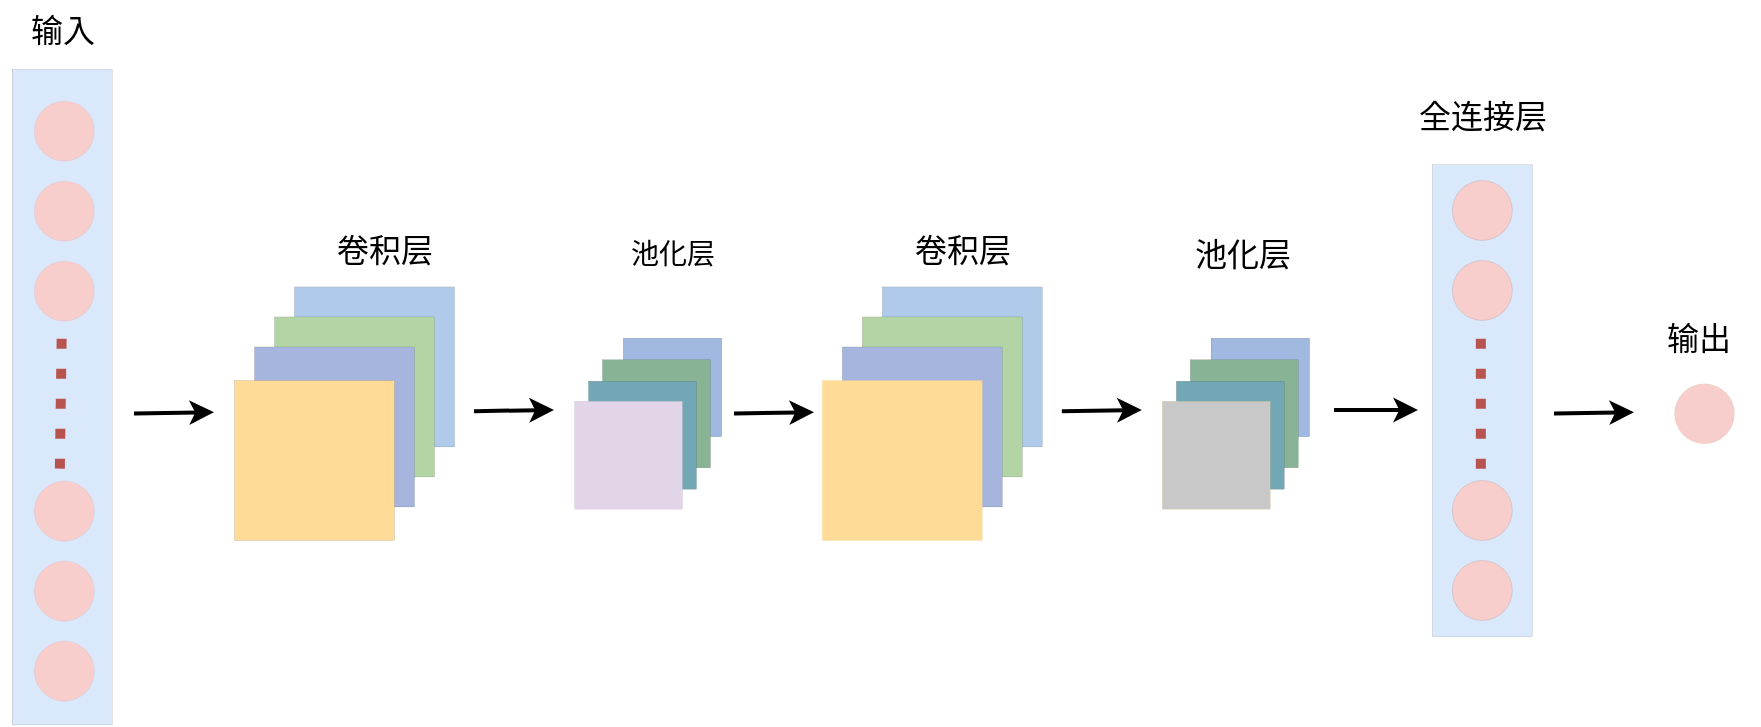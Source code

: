 <mxfile version="21.0.6" type="github">
  <diagram name="第 1 页" id="X2DMT_Q1aMqcUORFusJd">
    <mxGraphModel dx="1050" dy="587" grid="1" gridSize="10" guides="1" tooltips="1" connect="1" arrows="1" fold="1" page="1" pageScale="1" pageWidth="827" pageHeight="1169" math="0" shadow="0">
      <root>
        <mxCell id="0" />
        <mxCell id="1" parent="0" />
        <mxCell id="XE-Fxspr8LeCNswNn09b-11" value="" style="whiteSpace=wrap;html=1;aspect=fixed;fillColor=#b0cae9;strokeWidth=0;" parent="1" vertex="1">
          <mxGeometry x="160" y="173.24" width="80" height="80" as="geometry" />
        </mxCell>
        <mxCell id="XE-Fxspr8LeCNswNn09b-12" value="" style="whiteSpace=wrap;html=1;aspect=fixed;fillColor=#b3d4a4;strokeWidth=0;" parent="1" vertex="1">
          <mxGeometry x="150" y="188.24" width="80" height="80" as="geometry" />
        </mxCell>
        <mxCell id="XE-Fxspr8LeCNswNn09b-13" value="" style="whiteSpace=wrap;html=1;aspect=fixed;fillColor=#a5b5de;strokeColor=#000000;strokeWidth=0;" parent="1" vertex="1">
          <mxGeometry x="140" y="203.24" width="80" height="80" as="geometry" />
        </mxCell>
        <mxCell id="XE-Fxspr8LeCNswNn09b-14" value="" style="whiteSpace=wrap;html=1;aspect=fixed;fillColor=#ffdb98;strokeColor=#000000;strokeWidth=0;" parent="1" vertex="1">
          <mxGeometry x="130" y="220.0" width="80" height="80" as="geometry" />
        </mxCell>
        <mxCell id="XE-Fxspr8LeCNswNn09b-18" value="" style="whiteSpace=wrap;html=1;aspect=fixed;fillColor=#a1b8e1;strokeWidth=0;" parent="1" vertex="1">
          <mxGeometry x="324.38" y="198.86" width="49.24" height="49.24" as="geometry" />
        </mxCell>
        <mxCell id="XE-Fxspr8LeCNswNn09b-19" value="" style="whiteSpace=wrap;html=1;aspect=fixed;fillColor=#88b394;strokeWidth=0;" parent="1" vertex="1">
          <mxGeometry x="314.0" y="209.62" width="54" height="54" as="geometry" />
        </mxCell>
        <mxCell id="XE-Fxspr8LeCNswNn09b-20" value="" style="whiteSpace=wrap;html=1;aspect=fixed;fillColor=#72a7b5;strokeWidth=0;" parent="1" vertex="1">
          <mxGeometry x="307.0" y="220.38" width="54" height="54" as="geometry" />
        </mxCell>
        <mxCell id="XE-Fxspr8LeCNswNn09b-21" value="" style="whiteSpace=wrap;html=1;aspect=fixed;fillColor=#e1d5e7;strokeColor=#9673a6;strokeWidth=0;" parent="1" vertex="1">
          <mxGeometry x="300.0" y="230.38" width="54" height="54" as="geometry" />
        </mxCell>
        <mxCell id="XE-Fxspr8LeCNswNn09b-39" value="" style="rounded=0;whiteSpace=wrap;html=1;rotation=-90;fillColor=#dae8fc;strokeWidth=0;" parent="1" vertex="1">
          <mxGeometry x="635.98" y="205.1" width="235.88" height="50" as="geometry" />
        </mxCell>
        <mxCell id="XE-Fxspr8LeCNswNn09b-42" value="" style="ellipse;whiteSpace=wrap;html=1;aspect=fixed;fillColor=#f8cecc;strokeWidth=0;" parent="1" vertex="1">
          <mxGeometry x="738.92" y="120" width="30" height="30" as="geometry" />
        </mxCell>
        <mxCell id="XE-Fxspr8LeCNswNn09b-43" value="" style="ellipse;whiteSpace=wrap;html=1;aspect=fixed;fillColor=#f8cecc;strokeWidth=0;" parent="1" vertex="1">
          <mxGeometry x="738.92" y="160.0" width="30" height="30" as="geometry" />
        </mxCell>
        <mxCell id="XE-Fxspr8LeCNswNn09b-44" value="" style="ellipse;whiteSpace=wrap;html=1;aspect=fixed;fillColor=#f8cecc;strokeWidth=0;" parent="1" vertex="1">
          <mxGeometry x="738.92" y="270" width="30" height="30" as="geometry" />
        </mxCell>
        <mxCell id="XE-Fxspr8LeCNswNn09b-45" value="" style="ellipse;whiteSpace=wrap;html=1;aspect=fixed;fillColor=#f8cecc;strokeWidth=0;" parent="1" vertex="1">
          <mxGeometry x="738.92" y="310" width="30" height="30" as="geometry" />
        </mxCell>
        <mxCell id="XE-Fxspr8LeCNswNn09b-46" style="edgeStyle=orthogonalEdgeStyle;rounded=0;orthogonalLoop=1;jettySize=auto;html=1;exitX=0.5;exitY=1;exitDx=0;exitDy=0;" parent="1" source="XE-Fxspr8LeCNswNn09b-42" target="XE-Fxspr8LeCNswNn09b-42" edge="1">
          <mxGeometry relative="1" as="geometry" />
        </mxCell>
        <mxCell id="XE-Fxspr8LeCNswNn09b-47" value="" style="endArrow=none;dashed=1;html=1;strokeWidth=5;dashPattern=1 2;fillColor=#f8cecc;strokeColor=#b85450;curved=1;" parent="1" edge="1">
          <mxGeometry width="50" height="50" relative="1" as="geometry">
            <mxPoint x="753.42" y="264.32" as="sourcePoint" />
            <mxPoint x="753.42" y="192.16" as="targetPoint" />
          </mxGeometry>
        </mxCell>
        <mxCell id="XE-Fxspr8LeCNswNn09b-50" value="" style="endArrow=classic;html=1;rounded=1;strokeWidth=2;" parent="1" edge="1">
          <mxGeometry width="50" height="50" relative="1" as="geometry">
            <mxPoint x="80" y="236.72" as="sourcePoint" />
            <mxPoint x="120" y="236.12" as="targetPoint" />
          </mxGeometry>
        </mxCell>
        <mxCell id="XE-Fxspr8LeCNswNn09b-51" value="" style="endArrow=classic;html=1;rounded=1;strokeWidth=2;" parent="1" edge="1">
          <mxGeometry width="50" height="50" relative="1" as="geometry">
            <mxPoint x="250" y="235.58" as="sourcePoint" />
            <mxPoint x="290" y="234.98" as="targetPoint" />
          </mxGeometry>
        </mxCell>
        <mxCell id="XE-Fxspr8LeCNswNn09b-52" value="" style="endArrow=classic;html=1;rounded=1;strokeWidth=2;" parent="1" edge="1">
          <mxGeometry width="50" height="50" relative="1" as="geometry">
            <mxPoint x="380" y="236.72" as="sourcePoint" />
            <mxPoint x="420" y="236.12" as="targetPoint" />
          </mxGeometry>
        </mxCell>
        <mxCell id="XE-Fxspr8LeCNswNn09b-54" value="" style="endArrow=classic;html=1;rounded=1;strokeWidth=2;" parent="1" edge="1">
          <mxGeometry width="50" height="50" relative="1" as="geometry">
            <mxPoint x="680" y="235" as="sourcePoint" />
            <mxPoint x="722" y="234.98" as="targetPoint" />
          </mxGeometry>
        </mxCell>
        <mxCell id="XE-Fxspr8LeCNswNn09b-56" value="" style="endArrow=classic;html=1;rounded=1;strokeWidth=2;" parent="1" edge="1">
          <mxGeometry width="50" height="50" relative="1" as="geometry">
            <mxPoint x="790" y="236.72" as="sourcePoint" />
            <mxPoint x="830" y="236.12" as="targetPoint" />
          </mxGeometry>
        </mxCell>
        <mxCell id="XE-Fxspr8LeCNswNn09b-57" value="" style="ellipse;whiteSpace=wrap;html=1;aspect=fixed;fillColor=#f8cecc;strokeColor=#82b366;strokeWidth=0;" parent="1" vertex="1">
          <mxGeometry x="850.0" y="221.62" width="30" height="30" as="geometry" />
        </mxCell>
        <mxCell id="XE-Fxspr8LeCNswNn09b-58" value="&lt;font face=&quot;微软雅黑&quot; style=&quot;font-size: 16px;&quot;&gt;输入&lt;/font&gt;" style="text;html=1;align=center;verticalAlign=middle;resizable=0;points=[];autosize=1;strokeColor=none;fillColor=none;" parent="1" vertex="1">
          <mxGeometry x="13.92" y="30" width="60" height="30" as="geometry" />
        </mxCell>
        <mxCell id="XE-Fxspr8LeCNswNn09b-59" value="&lt;font face=&quot;微软雅黑&quot; style=&quot;font-size: 16px;&quot;&gt;卷积层&lt;/font&gt;" style="text;html=1;align=center;verticalAlign=middle;resizable=0;points=[];autosize=1;strokeColor=none;fillColor=none;" parent="1" vertex="1">
          <mxGeometry x="170" y="140" width="70" height="30" as="geometry" />
        </mxCell>
        <mxCell id="XE-Fxspr8LeCNswNn09b-61" value="&lt;span style=&quot;font-size: 14px;&quot;&gt;&lt;font style=&quot;&quot; face=&quot;微软雅黑&quot;&gt;池化层&lt;/font&gt;&lt;/span&gt;" style="text;html=1;align=center;verticalAlign=middle;resizable=0;points=[];autosize=1;strokeColor=none;fillColor=none;" parent="1" vertex="1">
          <mxGeometry x="314" y="142" width="70" height="30" as="geometry" />
        </mxCell>
        <mxCell id="XE-Fxspr8LeCNswNn09b-63" value="&lt;font face=&quot;微软雅黑&quot; size=&quot;1&quot; style=&quot;&quot;&gt;&lt;span style=&quot;font-size: 16px;&quot;&gt;全连接层&lt;/span&gt;&lt;/font&gt;" style="text;html=1;align=center;verticalAlign=middle;resizable=0;points=[];autosize=1;strokeColor=none;fillColor=none;" parent="1" vertex="1">
          <mxGeometry x="708.92" y="73" width="90" height="30" as="geometry" />
        </mxCell>
        <mxCell id="XE-Fxspr8LeCNswNn09b-64" value="&lt;font face=&quot;微软雅黑&quot; size=&quot;1&quot; style=&quot;&quot;&gt;&lt;span style=&quot;font-size: 16px;&quot;&gt;输出&lt;/span&gt;&lt;/font&gt;" style="text;html=1;align=center;verticalAlign=middle;resizable=0;points=[];autosize=1;strokeColor=none;fillColor=none;" parent="1" vertex="1">
          <mxGeometry x="832" y="183.62" width="60" height="30" as="geometry" />
        </mxCell>
        <mxCell id="BpyZ4d1dRgIAhpqtgVSU-1" value="" style="whiteSpace=wrap;html=1;aspect=fixed;fillColor=#b0cae9;strokeWidth=0;" parent="1" vertex="1">
          <mxGeometry x="453.92" y="173.24" width="80" height="80" as="geometry" />
        </mxCell>
        <mxCell id="BpyZ4d1dRgIAhpqtgVSU-2" value="" style="whiteSpace=wrap;html=1;aspect=fixed;fillColor=#b3d4a4;strokeWidth=0;" parent="1" vertex="1">
          <mxGeometry x="443.92" y="188.24" width="80" height="80" as="geometry" />
        </mxCell>
        <mxCell id="BpyZ4d1dRgIAhpqtgVSU-3" value="" style="whiteSpace=wrap;html=1;aspect=fixed;fillColor=#a5b5de;strokeColor=#000000;strokeWidth=0;" parent="1" vertex="1">
          <mxGeometry x="433.92" y="203.24" width="80" height="80" as="geometry" />
        </mxCell>
        <mxCell id="BpyZ4d1dRgIAhpqtgVSU-4" value="" style="whiteSpace=wrap;html=1;aspect=fixed;fillColor=#ffdb98;strokeColor=#d6b656;strokeWidth=0;" parent="1" vertex="1">
          <mxGeometry x="423.92" y="220.0" width="80" height="80" as="geometry" />
        </mxCell>
        <mxCell id="BpyZ4d1dRgIAhpqtgVSU-5" value="" style="whiteSpace=wrap;html=1;aspect=fixed;fillColor=#a1b8e1;strokeWidth=0;" parent="1" vertex="1">
          <mxGeometry x="618.3" y="198.86" width="49.24" height="49.24" as="geometry" />
        </mxCell>
        <mxCell id="BpyZ4d1dRgIAhpqtgVSU-6" value="" style="whiteSpace=wrap;html=1;aspect=fixed;fillColor=#88b394;strokeWidth=0;" parent="1" vertex="1">
          <mxGeometry x="607.92" y="209.62" width="54" height="54" as="geometry" />
        </mxCell>
        <mxCell id="BpyZ4d1dRgIAhpqtgVSU-7" value="" style="whiteSpace=wrap;html=1;aspect=fixed;fillColor=#72a7b5;strokeWidth=0;" parent="1" vertex="1">
          <mxGeometry x="600.92" y="220.38" width="54" height="54" as="geometry" />
        </mxCell>
        <mxCell id="BpyZ4d1dRgIAhpqtgVSU-8" value="" style="whiteSpace=wrap;html=1;aspect=fixed;fillColor=#c8c8c8;strokeColor=#d79b00;strokeWidth=0;" parent="1" vertex="1">
          <mxGeometry x="593.92" y="230.38" width="54" height="54" as="geometry" />
        </mxCell>
        <mxCell id="BpyZ4d1dRgIAhpqtgVSU-9" value="" style="endArrow=classic;html=1;rounded=1;strokeWidth=2;" parent="1" edge="1">
          <mxGeometry width="50" height="50" relative="1" as="geometry">
            <mxPoint x="543.92" y="235.58" as="sourcePoint" />
            <mxPoint x="583.92" y="234.98" as="targetPoint" />
          </mxGeometry>
        </mxCell>
        <mxCell id="BpyZ4d1dRgIAhpqtgVSU-11" value="&lt;font face=&quot;微软雅黑&quot; style=&quot;font-size: 16px;&quot;&gt;卷积层&lt;/font&gt;" style="text;html=1;align=center;verticalAlign=middle;resizable=0;points=[];autosize=1;strokeColor=none;fillColor=none;" parent="1" vertex="1">
          <mxGeometry x="458.92" y="140" width="70" height="30" as="geometry" />
        </mxCell>
        <mxCell id="BpyZ4d1dRgIAhpqtgVSU-12" value="&lt;font face=&quot;微软雅黑&quot; style=&quot;font-size: 16px;&quot;&gt;池化层&lt;/font&gt;" style="text;html=1;align=center;verticalAlign=middle;resizable=0;points=[];autosize=1;strokeColor=none;fillColor=none;" parent="1" vertex="1">
          <mxGeometry x="598.54" y="142.24" width="70" height="30" as="geometry" />
        </mxCell>
        <mxCell id="BpyZ4d1dRgIAhpqtgVSU-16" value="" style="group;rotation=0;" parent="1" vertex="1" connectable="0">
          <mxGeometry x="18.92" y="64.32" width="50.0" height="327.84" as="geometry" />
        </mxCell>
        <mxCell id="XE-Fxspr8LeCNswNn09b-1" value="" style="rounded=0;whiteSpace=wrap;html=1;rotation=-90;fillColor=#dae8fc;strokeColor=#330000;strokeWidth=0;" parent="BpyZ4d1dRgIAhpqtgVSU-16" vertex="1">
          <mxGeometry x="-139" y="139" width="327.84" height="50" as="geometry" />
        </mxCell>
        <mxCell id="XE-Fxspr8LeCNswNn09b-10" value="" style="endArrow=none;dashed=1;html=1;strokeWidth=5;dashPattern=1 2;fillColor=#f8cecc;strokeColor=#b85450;curved=1;" parent="BpyZ4d1dRgIAhpqtgVSU-16" edge="1">
          <mxGeometry width="50" height="50" relative="1" as="geometry">
            <mxPoint x="24" y="200" as="sourcePoint" />
            <mxPoint x="25" y="128" as="targetPoint" />
          </mxGeometry>
        </mxCell>
        <mxCell id="BpyZ4d1dRgIAhpqtgVSU-15" value="" style="group;rotation=0;" parent="BpyZ4d1dRgIAhpqtgVSU-16" vertex="1" connectable="0">
          <mxGeometry x="11" y="16" width="30" height="300" as="geometry" />
        </mxCell>
        <mxCell id="XE-Fxspr8LeCNswNn09b-2" value="" style="ellipse;whiteSpace=wrap;html=1;aspect=fixed;fillColor=#f8cecc;strokeColor=#b85450;strokeWidth=0;rotation=0;" parent="BpyZ4d1dRgIAhpqtgVSU-15" vertex="1">
          <mxGeometry width="30" height="30" as="geometry" />
        </mxCell>
        <mxCell id="XE-Fxspr8LeCNswNn09b-3" value="" style="ellipse;whiteSpace=wrap;html=1;aspect=fixed;fillColor=#f8cecc;strokeColor=#b85450;strokeWidth=0;rotation=0;" parent="BpyZ4d1dRgIAhpqtgVSU-15" vertex="1">
          <mxGeometry y="270" width="30" height="30" as="geometry" />
        </mxCell>
        <mxCell id="XE-Fxspr8LeCNswNn09b-4" value="" style="ellipse;whiteSpace=wrap;html=1;aspect=fixed;fillColor=#f8cecc;strokeColor=#b85450;strokeWidth=0;rotation=0;" parent="BpyZ4d1dRgIAhpqtgVSU-15" vertex="1">
          <mxGeometry y="40" width="30" height="30" as="geometry" />
        </mxCell>
        <mxCell id="XE-Fxspr8LeCNswNn09b-5" value="" style="ellipse;whiteSpace=wrap;html=1;aspect=fixed;fillColor=#f8cecc;strokeColor=#b85450;strokeWidth=0;rotation=0;" parent="BpyZ4d1dRgIAhpqtgVSU-15" vertex="1">
          <mxGeometry y="80" width="30" height="30" as="geometry" />
        </mxCell>
        <mxCell id="XE-Fxspr8LeCNswNn09b-6" value="" style="ellipse;whiteSpace=wrap;html=1;aspect=fixed;fillColor=#f8cecc;strokeColor=#b85450;strokeWidth=0;rotation=0;" parent="BpyZ4d1dRgIAhpqtgVSU-15" vertex="1">
          <mxGeometry y="190" width="30" height="30" as="geometry" />
        </mxCell>
        <mxCell id="XE-Fxspr8LeCNswNn09b-7" value="" style="ellipse;whiteSpace=wrap;html=1;aspect=fixed;fillColor=#f8cecc;strokeColor=#b85450;strokeWidth=0;rotation=0;" parent="BpyZ4d1dRgIAhpqtgVSU-15" vertex="1">
          <mxGeometry y="230" width="30" height="30" as="geometry" />
        </mxCell>
      </root>
    </mxGraphModel>
  </diagram>
</mxfile>
